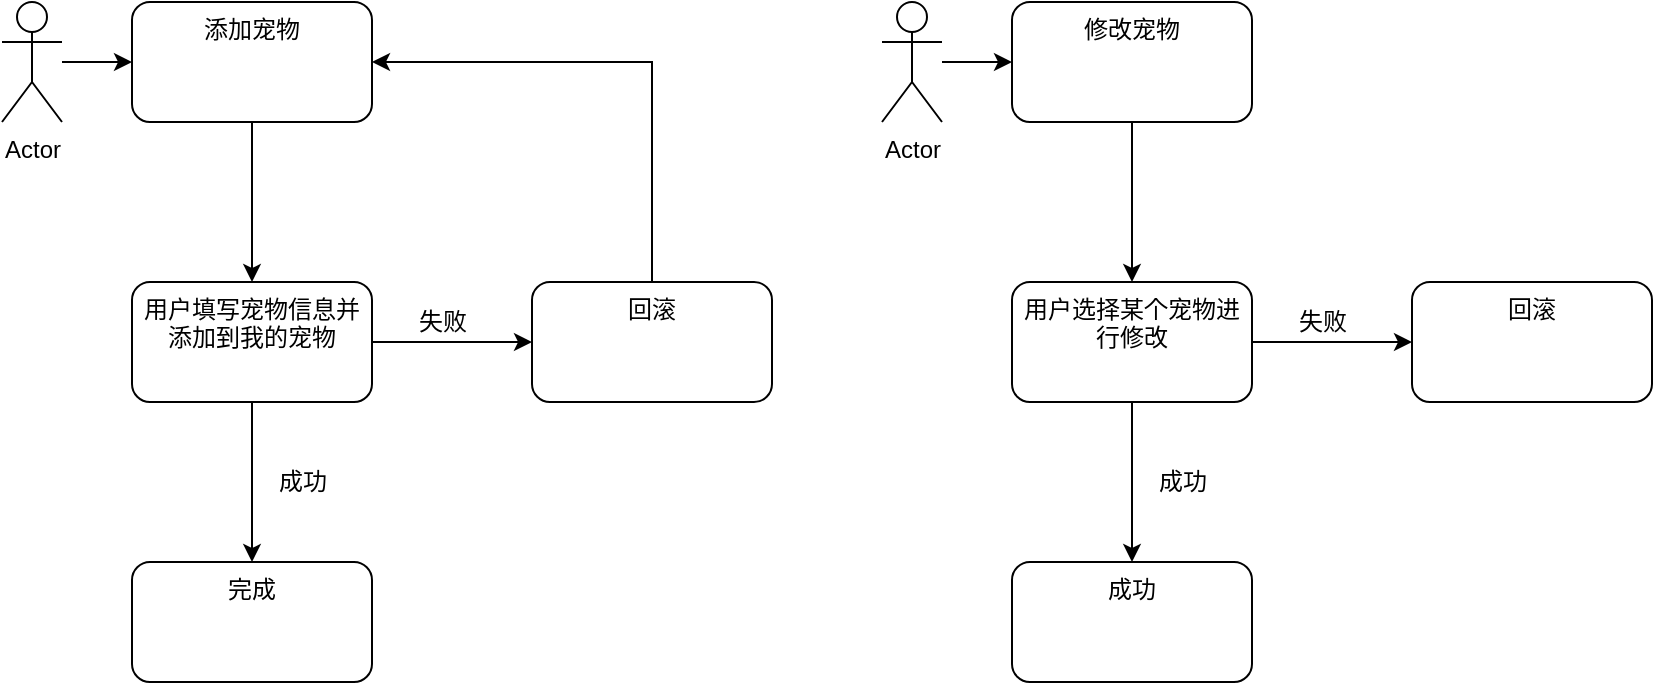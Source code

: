 <mxfile version="16.1.4" type="github">
  <diagram id="CXIuREQjfDhPC_zhZnnm" name="第 1 页">
    <mxGraphModel dx="1422" dy="786" grid="1" gridSize="10" guides="1" tooltips="1" connect="1" arrows="1" fold="1" page="1" pageScale="1" pageWidth="827" pageHeight="1169" math="0" shadow="0">
      <root>
        <mxCell id="0" />
        <mxCell id="1" parent="0" />
        <mxCell id="MwRpv7RLUUpwHlxENHBf-3" value="" style="edgeStyle=orthogonalEdgeStyle;rounded=0;orthogonalLoop=1;jettySize=auto;html=1;" edge="1" parent="1" source="MwRpv7RLUUpwHlxENHBf-1" target="MwRpv7RLUUpwHlxENHBf-2">
          <mxGeometry relative="1" as="geometry" />
        </mxCell>
        <mxCell id="MwRpv7RLUUpwHlxENHBf-1" value="Actor" style="shape=umlActor;verticalLabelPosition=bottom;verticalAlign=top;html=1;outlineConnect=0;" vertex="1" parent="1">
          <mxGeometry x="20" y="190" width="30" height="60" as="geometry" />
        </mxCell>
        <mxCell id="MwRpv7RLUUpwHlxENHBf-5" value="" style="edgeStyle=orthogonalEdgeStyle;rounded=0;orthogonalLoop=1;jettySize=auto;html=1;" edge="1" parent="1" source="MwRpv7RLUUpwHlxENHBf-2" target="MwRpv7RLUUpwHlxENHBf-4">
          <mxGeometry relative="1" as="geometry" />
        </mxCell>
        <mxCell id="MwRpv7RLUUpwHlxENHBf-2" value="添加宠物" style="rounded=1;whiteSpace=wrap;html=1;verticalAlign=top;" vertex="1" parent="1">
          <mxGeometry x="85" y="190" width="120" height="60" as="geometry" />
        </mxCell>
        <mxCell id="MwRpv7RLUUpwHlxENHBf-7" value="" style="edgeStyle=orthogonalEdgeStyle;rounded=0;orthogonalLoop=1;jettySize=auto;html=1;" edge="1" parent="1" source="MwRpv7RLUUpwHlxENHBf-4" target="MwRpv7RLUUpwHlxENHBf-6">
          <mxGeometry relative="1" as="geometry" />
        </mxCell>
        <mxCell id="MwRpv7RLUUpwHlxENHBf-11" value="" style="edgeStyle=orthogonalEdgeStyle;rounded=0;orthogonalLoop=1;jettySize=auto;html=1;" edge="1" parent="1" source="MwRpv7RLUUpwHlxENHBf-4" target="MwRpv7RLUUpwHlxENHBf-10">
          <mxGeometry relative="1" as="geometry" />
        </mxCell>
        <mxCell id="MwRpv7RLUUpwHlxENHBf-4" value="用户填写宠物信息并添加到我的宠物" style="rounded=1;whiteSpace=wrap;html=1;verticalAlign=top;" vertex="1" parent="1">
          <mxGeometry x="85" y="330" width="120" height="60" as="geometry" />
        </mxCell>
        <mxCell id="MwRpv7RLUUpwHlxENHBf-6" value="完成" style="rounded=1;whiteSpace=wrap;html=1;verticalAlign=top;" vertex="1" parent="1">
          <mxGeometry x="85" y="470" width="120" height="60" as="geometry" />
        </mxCell>
        <mxCell id="MwRpv7RLUUpwHlxENHBf-10" value="回滚" style="rounded=1;whiteSpace=wrap;html=1;verticalAlign=top;" vertex="1" parent="1">
          <mxGeometry x="285" y="330" width="120" height="60" as="geometry" />
        </mxCell>
        <mxCell id="MwRpv7RLUUpwHlxENHBf-12" value="失败" style="text;html=1;align=center;verticalAlign=middle;resizable=0;points=[];autosize=1;strokeColor=none;fillColor=none;" vertex="1" parent="1">
          <mxGeometry x="220" y="340" width="40" height="20" as="geometry" />
        </mxCell>
        <mxCell id="MwRpv7RLUUpwHlxENHBf-13" value="成功" style="text;html=1;align=center;verticalAlign=middle;resizable=0;points=[];autosize=1;strokeColor=none;fillColor=none;" vertex="1" parent="1">
          <mxGeometry x="150" y="420" width="40" height="20" as="geometry" />
        </mxCell>
        <mxCell id="MwRpv7RLUUpwHlxENHBf-14" value="" style="endArrow=classic;html=1;rounded=0;exitX=0.5;exitY=0;exitDx=0;exitDy=0;entryX=1;entryY=0.5;entryDx=0;entryDy=0;" edge="1" parent="1" source="MwRpv7RLUUpwHlxENHBf-10" target="MwRpv7RLUUpwHlxENHBf-2">
          <mxGeometry width="50" height="50" relative="1" as="geometry">
            <mxPoint x="310" y="270" as="sourcePoint" />
            <mxPoint x="360" y="220" as="targetPoint" />
            <Array as="points">
              <mxPoint x="345" y="220" />
            </Array>
          </mxGeometry>
        </mxCell>
        <mxCell id="MwRpv7RLUUpwHlxENHBf-19" value="" style="edgeStyle=orthogonalEdgeStyle;rounded=0;orthogonalLoop=1;jettySize=auto;html=1;" edge="1" parent="1" source="MwRpv7RLUUpwHlxENHBf-17" target="MwRpv7RLUUpwHlxENHBf-18">
          <mxGeometry relative="1" as="geometry" />
        </mxCell>
        <mxCell id="MwRpv7RLUUpwHlxENHBf-17" value="Actor" style="shape=umlActor;verticalLabelPosition=bottom;verticalAlign=top;html=1;outlineConnect=0;" vertex="1" parent="1">
          <mxGeometry x="460" y="190" width="30" height="60" as="geometry" />
        </mxCell>
        <mxCell id="MwRpv7RLUUpwHlxENHBf-21" value="" style="edgeStyle=orthogonalEdgeStyle;rounded=0;orthogonalLoop=1;jettySize=auto;html=1;" edge="1" parent="1" source="MwRpv7RLUUpwHlxENHBf-18" target="MwRpv7RLUUpwHlxENHBf-20">
          <mxGeometry relative="1" as="geometry" />
        </mxCell>
        <mxCell id="MwRpv7RLUUpwHlxENHBf-18" value="修改宠物" style="rounded=1;whiteSpace=wrap;html=1;verticalAlign=top;" vertex="1" parent="1">
          <mxGeometry x="525" y="190" width="120" height="60" as="geometry" />
        </mxCell>
        <mxCell id="MwRpv7RLUUpwHlxENHBf-23" value="" style="edgeStyle=orthogonalEdgeStyle;rounded=0;orthogonalLoop=1;jettySize=auto;html=1;" edge="1" parent="1" source="MwRpv7RLUUpwHlxENHBf-20" target="MwRpv7RLUUpwHlxENHBf-22">
          <mxGeometry relative="1" as="geometry" />
        </mxCell>
        <mxCell id="MwRpv7RLUUpwHlxENHBf-26" value="" style="edgeStyle=orthogonalEdgeStyle;rounded=0;orthogonalLoop=1;jettySize=auto;html=1;" edge="1" parent="1" source="MwRpv7RLUUpwHlxENHBf-20" target="MwRpv7RLUUpwHlxENHBf-25">
          <mxGeometry relative="1" as="geometry" />
        </mxCell>
        <mxCell id="MwRpv7RLUUpwHlxENHBf-20" value="用户选择某个宠物进行修改" style="whiteSpace=wrap;html=1;verticalAlign=top;rounded=1;" vertex="1" parent="1">
          <mxGeometry x="525" y="330" width="120" height="60" as="geometry" />
        </mxCell>
        <mxCell id="MwRpv7RLUUpwHlxENHBf-22" value="回滚" style="rounded=1;whiteSpace=wrap;html=1;verticalAlign=top;" vertex="1" parent="1">
          <mxGeometry x="725" y="330" width="120" height="60" as="geometry" />
        </mxCell>
        <mxCell id="MwRpv7RLUUpwHlxENHBf-24" value="失败" style="text;html=1;align=center;verticalAlign=middle;resizable=0;points=[];autosize=1;strokeColor=none;fillColor=none;" vertex="1" parent="1">
          <mxGeometry x="660" y="340" width="40" height="20" as="geometry" />
        </mxCell>
        <mxCell id="MwRpv7RLUUpwHlxENHBf-25" value="成功" style="whiteSpace=wrap;html=1;verticalAlign=top;rounded=1;" vertex="1" parent="1">
          <mxGeometry x="525" y="470" width="120" height="60" as="geometry" />
        </mxCell>
        <mxCell id="MwRpv7RLUUpwHlxENHBf-27" value="成功" style="text;html=1;align=center;verticalAlign=middle;resizable=0;points=[];autosize=1;strokeColor=none;fillColor=none;" vertex="1" parent="1">
          <mxGeometry x="590" y="420" width="40" height="20" as="geometry" />
        </mxCell>
      </root>
    </mxGraphModel>
  </diagram>
</mxfile>
